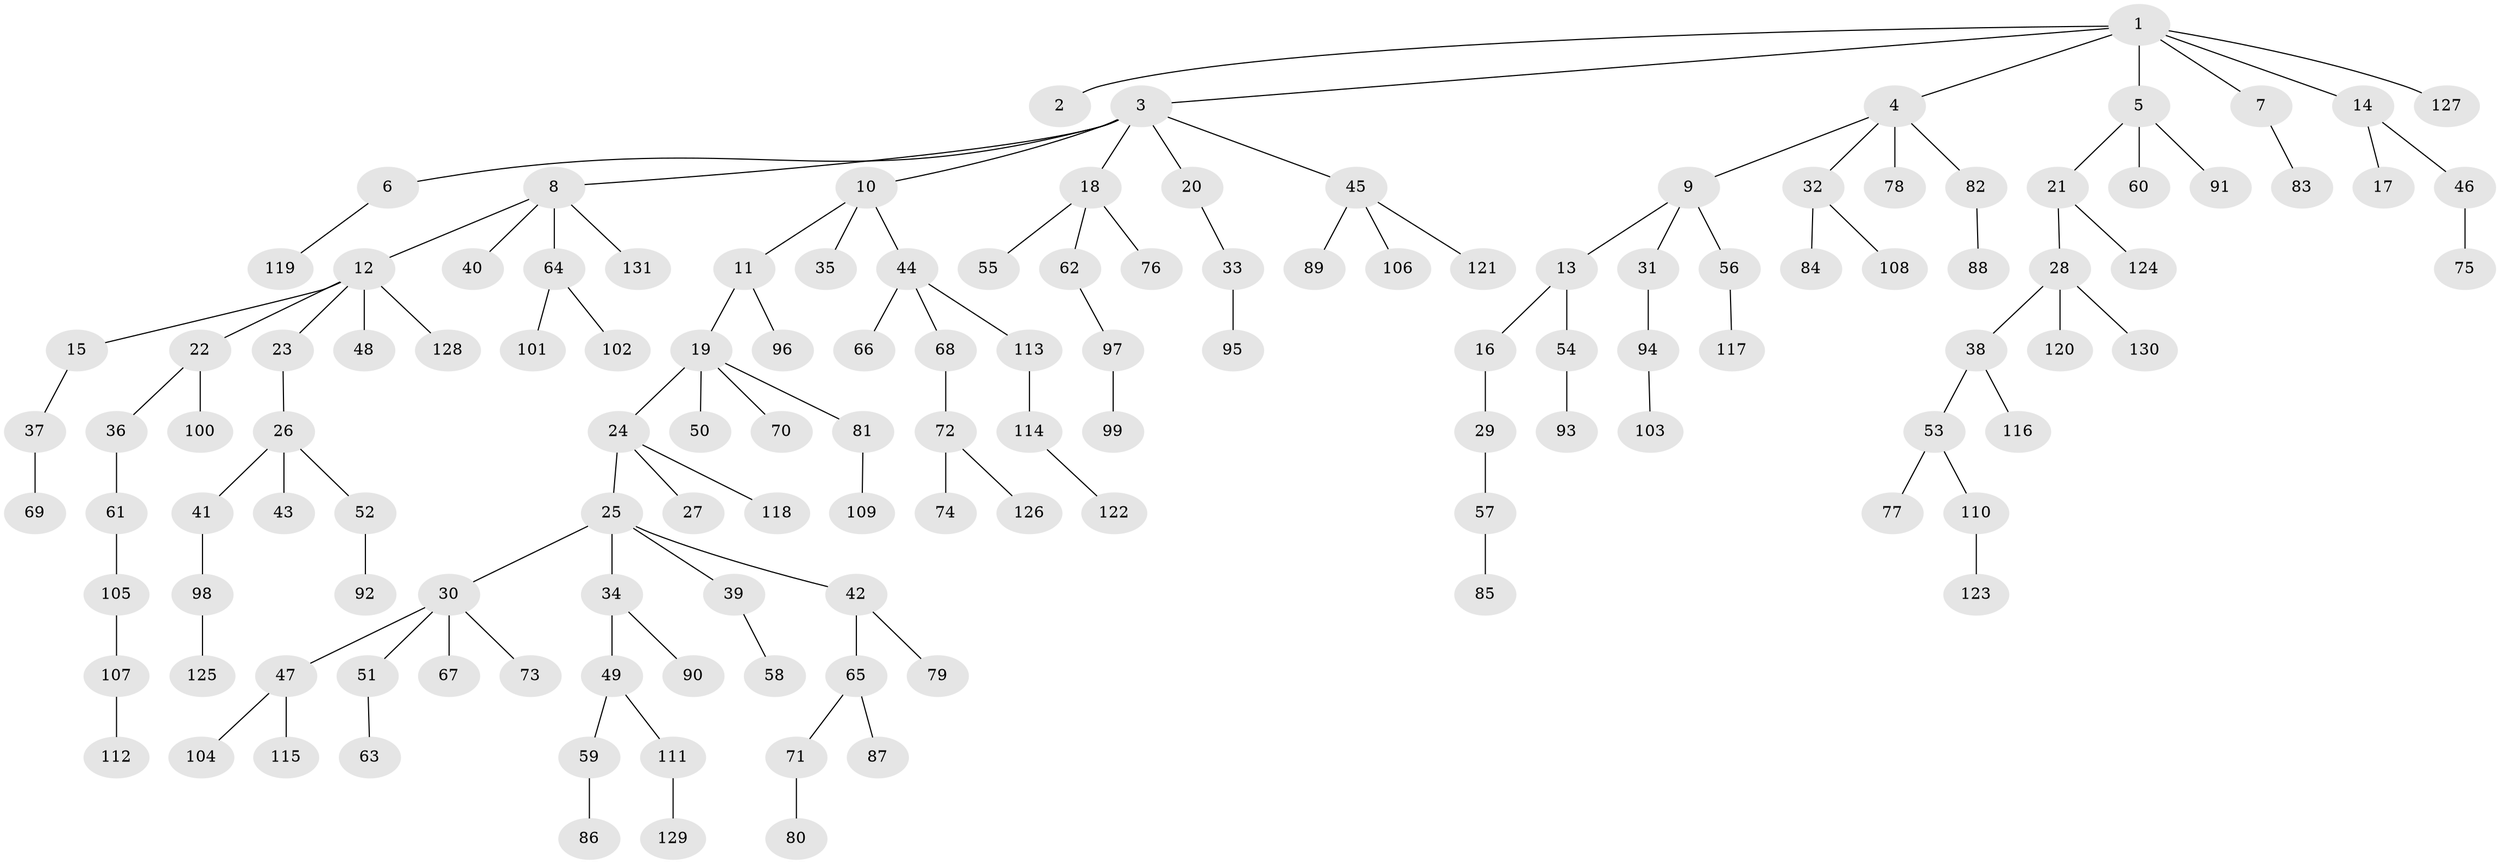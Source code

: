// Generated by graph-tools (version 1.1) at 2025/15/03/09/25 04:15:38]
// undirected, 131 vertices, 130 edges
graph export_dot {
graph [start="1"]
  node [color=gray90,style=filled];
  1;
  2;
  3;
  4;
  5;
  6;
  7;
  8;
  9;
  10;
  11;
  12;
  13;
  14;
  15;
  16;
  17;
  18;
  19;
  20;
  21;
  22;
  23;
  24;
  25;
  26;
  27;
  28;
  29;
  30;
  31;
  32;
  33;
  34;
  35;
  36;
  37;
  38;
  39;
  40;
  41;
  42;
  43;
  44;
  45;
  46;
  47;
  48;
  49;
  50;
  51;
  52;
  53;
  54;
  55;
  56;
  57;
  58;
  59;
  60;
  61;
  62;
  63;
  64;
  65;
  66;
  67;
  68;
  69;
  70;
  71;
  72;
  73;
  74;
  75;
  76;
  77;
  78;
  79;
  80;
  81;
  82;
  83;
  84;
  85;
  86;
  87;
  88;
  89;
  90;
  91;
  92;
  93;
  94;
  95;
  96;
  97;
  98;
  99;
  100;
  101;
  102;
  103;
  104;
  105;
  106;
  107;
  108;
  109;
  110;
  111;
  112;
  113;
  114;
  115;
  116;
  117;
  118;
  119;
  120;
  121;
  122;
  123;
  124;
  125;
  126;
  127;
  128;
  129;
  130;
  131;
  1 -- 2;
  1 -- 3;
  1 -- 4;
  1 -- 5;
  1 -- 7;
  1 -- 14;
  1 -- 127;
  3 -- 6;
  3 -- 8;
  3 -- 10;
  3 -- 18;
  3 -- 20;
  3 -- 45;
  4 -- 9;
  4 -- 32;
  4 -- 78;
  4 -- 82;
  5 -- 21;
  5 -- 60;
  5 -- 91;
  6 -- 119;
  7 -- 83;
  8 -- 12;
  8 -- 40;
  8 -- 64;
  8 -- 131;
  9 -- 13;
  9 -- 31;
  9 -- 56;
  10 -- 11;
  10 -- 35;
  10 -- 44;
  11 -- 19;
  11 -- 96;
  12 -- 15;
  12 -- 22;
  12 -- 23;
  12 -- 48;
  12 -- 128;
  13 -- 16;
  13 -- 54;
  14 -- 17;
  14 -- 46;
  15 -- 37;
  16 -- 29;
  18 -- 55;
  18 -- 62;
  18 -- 76;
  19 -- 24;
  19 -- 50;
  19 -- 70;
  19 -- 81;
  20 -- 33;
  21 -- 28;
  21 -- 124;
  22 -- 36;
  22 -- 100;
  23 -- 26;
  24 -- 25;
  24 -- 27;
  24 -- 118;
  25 -- 30;
  25 -- 34;
  25 -- 39;
  25 -- 42;
  26 -- 41;
  26 -- 43;
  26 -- 52;
  28 -- 38;
  28 -- 120;
  28 -- 130;
  29 -- 57;
  30 -- 47;
  30 -- 51;
  30 -- 67;
  30 -- 73;
  31 -- 94;
  32 -- 84;
  32 -- 108;
  33 -- 95;
  34 -- 49;
  34 -- 90;
  36 -- 61;
  37 -- 69;
  38 -- 53;
  38 -- 116;
  39 -- 58;
  41 -- 98;
  42 -- 65;
  42 -- 79;
  44 -- 66;
  44 -- 68;
  44 -- 113;
  45 -- 89;
  45 -- 106;
  45 -- 121;
  46 -- 75;
  47 -- 104;
  47 -- 115;
  49 -- 59;
  49 -- 111;
  51 -- 63;
  52 -- 92;
  53 -- 77;
  53 -- 110;
  54 -- 93;
  56 -- 117;
  57 -- 85;
  59 -- 86;
  61 -- 105;
  62 -- 97;
  64 -- 101;
  64 -- 102;
  65 -- 71;
  65 -- 87;
  68 -- 72;
  71 -- 80;
  72 -- 74;
  72 -- 126;
  81 -- 109;
  82 -- 88;
  94 -- 103;
  97 -- 99;
  98 -- 125;
  105 -- 107;
  107 -- 112;
  110 -- 123;
  111 -- 129;
  113 -- 114;
  114 -- 122;
}
